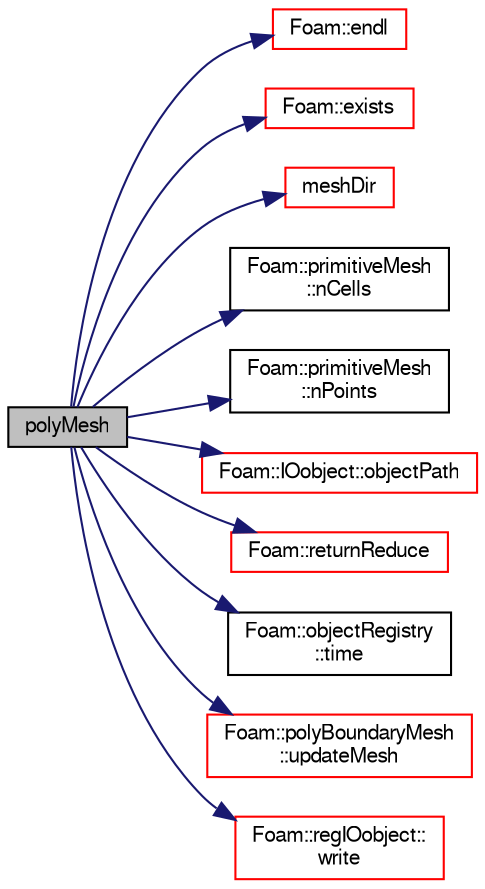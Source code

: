digraph "polyMesh"
{
  bgcolor="transparent";
  edge [fontname="FreeSans",fontsize="10",labelfontname="FreeSans",labelfontsize="10"];
  node [fontname="FreeSans",fontsize="10",shape=record];
  rankdir="LR";
  Node0 [label="polyMesh",height=0.2,width=0.4,color="black", fillcolor="grey75", style="filled", fontcolor="black"];
  Node0 -> Node1 [color="midnightblue",fontsize="10",style="solid",fontname="FreeSans"];
  Node1 [label="Foam::endl",height=0.2,width=0.4,color="red",URL="$a21124.html#a2db8fe02a0d3909e9351bb4275b23ce4",tooltip="Add newline and flush stream. "];
  Node0 -> Node3 [color="midnightblue",fontsize="10",style="solid",fontname="FreeSans"];
  Node3 [label="Foam::exists",height=0.2,width=0.4,color="red",URL="$a21124.html#a361e3374754d656658e0dc4a8310ce32",tooltip="Does the name exist (as DIRECTORY or FILE) in the file system? "];
  Node0 -> Node10 [color="midnightblue",fontsize="10",style="solid",fontname="FreeSans"];
  Node10 [label="meshDir",height=0.2,width=0.4,color="red",URL="$a27410.html#a35bc3ae2032ce6d7dda00f90cd70414a",tooltip="Return the local mesh directory (dbDir()/meshSubDir) "];
  Node0 -> Node119 [color="midnightblue",fontsize="10",style="solid",fontname="FreeSans"];
  Node119 [label="Foam::primitiveMesh\l::nCells",height=0.2,width=0.4,color="black",URL="$a27530.html#a13b94bdb0926552bf78ad5210a73a3d5"];
  Node0 -> Node138 [color="midnightblue",fontsize="10",style="solid",fontname="FreeSans"];
  Node138 [label="Foam::primitiveMesh\l::nPoints",height=0.2,width=0.4,color="black",URL="$a27530.html#a1c886a784a597459dbf2d9470798e9dd"];
  Node0 -> Node24 [color="midnightblue",fontsize="10",style="solid",fontname="FreeSans"];
  Node24 [label="Foam::IOobject::objectPath",height=0.2,width=0.4,color="red",URL="$a26142.html#a3a7ece5c1251c6be1f7812d4dba5fb7a",tooltip="Return complete path + object name. "];
  Node0 -> Node352 [color="midnightblue",fontsize="10",style="solid",fontname="FreeSans"];
  Node352 [label="Foam::returnReduce",height=0.2,width=0.4,color="red",URL="$a21124.html#a8d528a67d2a9c6fe4fb94bc86872624b"];
  Node0 -> Node23 [color="midnightblue",fontsize="10",style="solid",fontname="FreeSans"];
  Node23 [label="Foam::objectRegistry\l::time",height=0.2,width=0.4,color="black",URL="$a26326.html#a0d94096809fe3376b29a2a29ca11bb18",tooltip="Return time. "];
  Node0 -> Node190 [color="midnightblue",fontsize="10",style="solid",fontname="FreeSans"];
  Node190 [label="Foam::polyBoundaryMesh\l::updateMesh",height=0.2,width=0.4,color="red",URL="$a27402.html#ae5693a309a936ac1040dd48c2881677f",tooltip="Correct polyBoundaryMesh after topology update. "];
  Node0 -> Node307 [color="midnightblue",fontsize="10",style="solid",fontname="FreeSans"];
  Node307 [label="Foam::regIOobject::\lwrite",height=0.2,width=0.4,color="red",URL="$a26334.html#ad48b7b943e88478c15879659cce7aebc",tooltip="Write using setting from DB. "];
}
